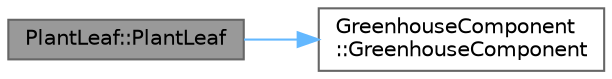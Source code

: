 digraph "PlantLeaf::PlantLeaf"
{
 // INTERACTIVE_SVG=YES
 // LATEX_PDF_SIZE
  bgcolor="transparent";
  edge [fontname=Helvetica,fontsize=10,labelfontname=Helvetica,labelfontsize=10];
  node [fontname=Helvetica,fontsize=10,shape=box,height=0.2,width=0.4];
  rankdir="LR";
  Node1 [id="Node000001",label="PlantLeaf::PlantLeaf",height=0.2,width=0.4,color="gray40", fillcolor="grey60", style="filled", fontcolor="black",tooltip="Constructs a PlantLeaf wrapping a Plant object."];
  Node1 -> Node2 [id="edge1_Node000001_Node000002",color="steelblue1",style="solid",tooltip=" "];
  Node2 [id="Node000002",label="GreenhouseComponent\l::GreenhouseComponent",height=0.2,width=0.4,color="grey40", fillcolor="white", style="filled",URL="$class_greenhouse_component.html#ab317ba1d75cf2456bf15384c89347a70",tooltip="Constructs a GreenhouseComponent with an optional name."];
}
